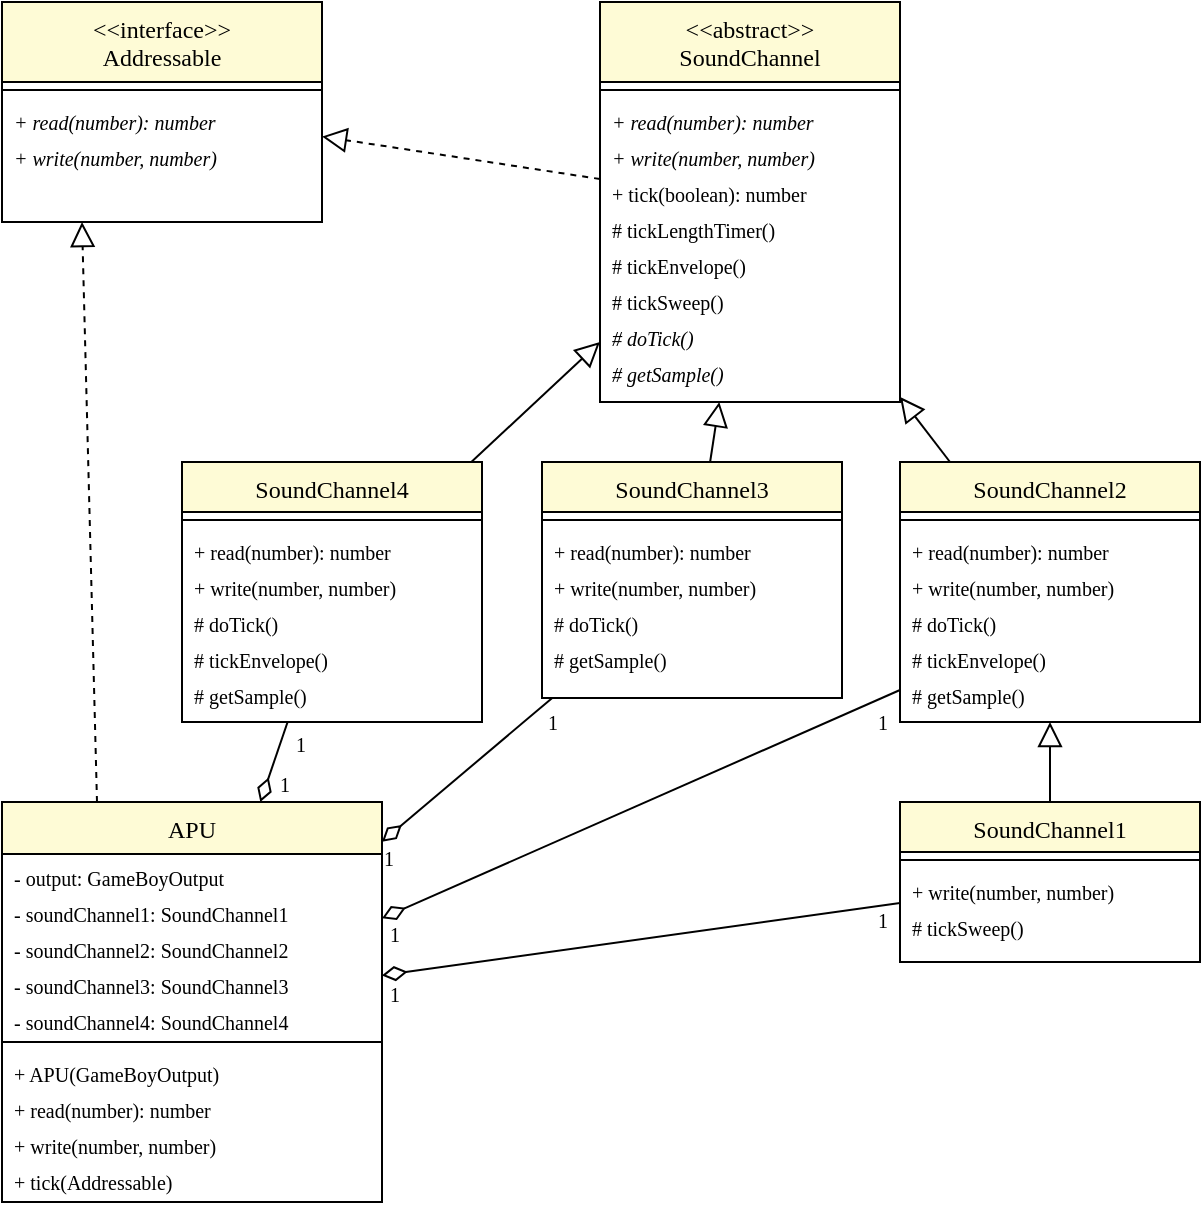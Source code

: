 <mxfile version="20.8.16" type="device"><diagram id="C5RBs43oDa-KdzZeNtuy" name="Page-1"><mxGraphModel dx="763" dy="582" grid="1" gridSize="10" guides="1" tooltips="1" connect="1" arrows="1" fold="1" page="1" pageScale="1" pageWidth="827" pageHeight="1169" math="0" shadow="0"><root><mxCell id="WIyWlLk6GJQsqaUBKTNV-0"/><mxCell id="WIyWlLk6GJQsqaUBKTNV-1" parent="WIyWlLk6GJQsqaUBKTNV-0"/><mxCell id="zkfFHV4jXpPFQw0GAbJ--0" value="&lt;&lt;interface&gt;&gt;&#10;Addressable" style="swimlane;fontStyle=0;align=center;verticalAlign=top;childLayout=stackLayout;horizontal=1;startSize=40;horizontalStack=0;resizeParent=1;resizeLast=0;collapsible=1;marginBottom=0;rounded=0;shadow=0;strokeWidth=1;fillColor=#FEFBD6;fontFamily=CMU Serif;" parent="WIyWlLk6GJQsqaUBKTNV-1" vertex="1"><mxGeometry x="40" y="160" width="160" height="110" as="geometry"><mxRectangle x="230" y="140" width="160" height="26" as="alternateBounds"/></mxGeometry></mxCell><mxCell id="zkfFHV4jXpPFQw0GAbJ--4" value="" style="line;html=1;strokeWidth=1;align=left;verticalAlign=middle;spacingTop=-1;spacingLeft=3;spacingRight=3;rotatable=0;labelPosition=right;points=[];portConstraint=eastwest;fontFamily=CMU Serif;" parent="zkfFHV4jXpPFQw0GAbJ--0" vertex="1"><mxGeometry y="40" width="160" height="8" as="geometry"/></mxCell><mxCell id="zkfFHV4jXpPFQw0GAbJ--5" value="+ read(number): number" style="text;align=left;verticalAlign=top;spacingLeft=4;spacingRight=4;overflow=hidden;rotatable=0;points=[[0,0.5],[1,0.5]];portConstraint=eastwest;fontSize=10;spacingTop=0;fontStyle=2;fontFamily=CMU Serif;" parent="zkfFHV4jXpPFQw0GAbJ--0" vertex="1"><mxGeometry y="48" width="160" height="18" as="geometry"/></mxCell><mxCell id="a1hHBw3XuL8nxydlDdLJ-0" value="+ write(number, number)" style="text;align=left;verticalAlign=top;spacingLeft=4;spacingRight=4;overflow=hidden;rotatable=0;points=[[0,0.5],[1,0.5]];portConstraint=eastwest;fontSize=10;fontStyle=2;fontFamily=CMU Serif;" parent="zkfFHV4jXpPFQw0GAbJ--0" vertex="1"><mxGeometry y="66" width="160" height="18" as="geometry"/></mxCell><mxCell id="zkfFHV4jXpPFQw0GAbJ--6" value="APU" style="swimlane;fontStyle=0;align=center;verticalAlign=top;childLayout=stackLayout;horizontal=1;startSize=26;horizontalStack=0;resizeParent=1;resizeLast=0;collapsible=1;marginBottom=0;rounded=0;shadow=0;strokeWidth=1;fillColor=#FEFBD6;fontFamily=CMU Serif;" parent="WIyWlLk6GJQsqaUBKTNV-1" vertex="1"><mxGeometry x="40" y="560" width="190" height="200" as="geometry"><mxRectangle x="130" y="380" width="160" height="26" as="alternateBounds"/></mxGeometry></mxCell><mxCell id="LV37efkrTd2b8Zq14WQ2-54" value="- output: GameBoyOutput" style="text;align=left;verticalAlign=top;spacingLeft=4;spacingRight=4;overflow=hidden;rotatable=0;points=[[0,0.5],[1,0.5]];portConstraint=eastwest;fontSize=10;fontFamily=CMU Serif;" vertex="1" parent="zkfFHV4jXpPFQw0GAbJ--6"><mxGeometry y="26" width="190" height="18" as="geometry"/></mxCell><mxCell id="a1hHBw3XuL8nxydlDdLJ-76" value="- soundChannel1: SoundChannel1" style="text;align=left;verticalAlign=top;spacingLeft=4;spacingRight=4;overflow=hidden;rotatable=0;points=[[0,0.5],[1,0.5]];portConstraint=eastwest;fontSize=10;fontFamily=CMU Serif;" parent="zkfFHV4jXpPFQw0GAbJ--6" vertex="1"><mxGeometry y="44" width="190" height="18" as="geometry"/></mxCell><mxCell id="a1hHBw3XuL8nxydlDdLJ-78" value="- soundChannel2: SoundChannel2" style="text;align=left;verticalAlign=top;spacingLeft=4;spacingRight=4;overflow=hidden;rotatable=0;points=[[0,0.5],[1,0.5]];portConstraint=eastwest;fontSize=10;fontFamily=CMU Serif;" parent="zkfFHV4jXpPFQw0GAbJ--6" vertex="1"><mxGeometry y="62" width="190" height="18" as="geometry"/></mxCell><mxCell id="a1hHBw3XuL8nxydlDdLJ-77" value="- soundChannel3: SoundChannel3" style="text;align=left;verticalAlign=top;spacingLeft=4;spacingRight=4;overflow=hidden;rotatable=0;points=[[0,0.5],[1,0.5]];portConstraint=eastwest;fontSize=10;fontFamily=CMU Serif;" parent="zkfFHV4jXpPFQw0GAbJ--6" vertex="1"><mxGeometry y="80" width="190" height="18" as="geometry"/></mxCell><mxCell id="a1hHBw3XuL8nxydlDdLJ-79" value="- soundChannel4: SoundChannel4" style="text;align=left;verticalAlign=top;spacingLeft=4;spacingRight=4;overflow=hidden;rotatable=0;points=[[0,0.5],[1,0.5]];portConstraint=eastwest;fontSize=10;fontFamily=CMU Serif;" parent="zkfFHV4jXpPFQw0GAbJ--6" vertex="1"><mxGeometry y="98" width="190" height="18" as="geometry"/></mxCell><mxCell id="zkfFHV4jXpPFQw0GAbJ--9" value="" style="line;html=1;strokeWidth=1;align=left;verticalAlign=middle;spacingTop=-1;spacingLeft=3;spacingRight=3;rotatable=0;labelPosition=right;points=[];portConstraint=eastwest;fontFamily=CMU Serif;" parent="zkfFHV4jXpPFQw0GAbJ--6" vertex="1"><mxGeometry y="116" width="190" height="8" as="geometry"/></mxCell><mxCell id="a1hHBw3XuL8nxydlDdLJ-74" value="+ APU(GameBoyOutput)" style="text;align=left;verticalAlign=top;spacingLeft=4;spacingRight=4;overflow=hidden;rotatable=0;points=[[0,0.5],[1,0.5]];portConstraint=eastwest;fontSize=10;spacingTop=0;fontFamily=CMU Serif;" parent="zkfFHV4jXpPFQw0GAbJ--6" vertex="1"><mxGeometry y="124" width="190" height="18" as="geometry"/></mxCell><mxCell id="a1hHBw3XuL8nxydlDdLJ-70" value="+ read(number): number" style="text;align=left;verticalAlign=top;spacingLeft=4;spacingRight=4;overflow=hidden;rotatable=0;points=[[0,0.5],[1,0.5]];portConstraint=eastwest;fontSize=10;spacingTop=0;fontFamily=CMU Serif;" parent="zkfFHV4jXpPFQw0GAbJ--6" vertex="1"><mxGeometry y="142" width="190" height="18" as="geometry"/></mxCell><mxCell id="a1hHBw3XuL8nxydlDdLJ-71" value="+ write(number, number)" style="text;align=left;verticalAlign=top;spacingLeft=4;spacingRight=4;overflow=hidden;rotatable=0;points=[[0,0.5],[1,0.5]];portConstraint=eastwest;fontSize=10;fontFamily=CMU Serif;" parent="zkfFHV4jXpPFQw0GAbJ--6" vertex="1"><mxGeometry y="160" width="190" height="18" as="geometry"/></mxCell><mxCell id="a1hHBw3XuL8nxydlDdLJ-73" value="+ tick(Addressable)" style="text;align=left;verticalAlign=top;spacingLeft=4;spacingRight=4;overflow=hidden;rotatable=0;points=[[0,0.5],[1,0.5]];portConstraint=eastwest;fontSize=10;fontFamily=CMU Serif;" parent="zkfFHV4jXpPFQw0GAbJ--6" vertex="1"><mxGeometry y="178" width="190" height="18" as="geometry"/></mxCell><mxCell id="zkfFHV4jXpPFQw0GAbJ--13" value="&lt;&lt;abstract&gt;&gt;&#10;SoundChannel" style="swimlane;fontStyle=0;align=center;verticalAlign=top;childLayout=stackLayout;horizontal=1;startSize=40;horizontalStack=0;resizeParent=1;resizeLast=0;collapsible=1;marginBottom=0;rounded=0;shadow=0;strokeWidth=1;fillColor=#FEFBD6;fontFamily=CMU Serif;" parent="WIyWlLk6GJQsqaUBKTNV-1" vertex="1"><mxGeometry x="339" y="160" width="150" height="200" as="geometry"><mxRectangle x="340" y="380" width="170" height="26" as="alternateBounds"/></mxGeometry></mxCell><mxCell id="zkfFHV4jXpPFQw0GAbJ--15" value="" style="line;html=1;strokeWidth=1;align=left;verticalAlign=middle;spacingTop=-1;spacingLeft=3;spacingRight=3;rotatable=0;labelPosition=right;points=[];portConstraint=eastwest;fontFamily=CMU Serif;" parent="zkfFHV4jXpPFQw0GAbJ--13" vertex="1"><mxGeometry y="40" width="150" height="8" as="geometry"/></mxCell><mxCell id="a1hHBw3XuL8nxydlDdLJ-20" value="+ read(number): number" style="text;align=left;verticalAlign=top;spacingLeft=4;spacingRight=4;overflow=hidden;rotatable=0;points=[[0,0.5],[1,0.5]];portConstraint=eastwest;fontSize=10;fontFamily=CMU Serif;fontStyle=2" parent="zkfFHV4jXpPFQw0GAbJ--13" vertex="1"><mxGeometry y="48" width="150" height="18" as="geometry"/></mxCell><mxCell id="a1hHBw3XuL8nxydlDdLJ-21" value="+ write(number, number)" style="text;align=left;verticalAlign=top;spacingLeft=4;spacingRight=4;overflow=hidden;rotatable=0;points=[[0,0.5],[1,0.5]];portConstraint=eastwest;fontSize=10;fontFamily=CMU Serif;fontStyle=2" parent="zkfFHV4jXpPFQw0GAbJ--13" vertex="1"><mxGeometry y="66" width="150" height="18" as="geometry"/></mxCell><mxCell id="a1hHBw3XuL8nxydlDdLJ-22" value="+ tick(boolean): number" style="text;align=left;verticalAlign=top;spacingLeft=4;spacingRight=4;overflow=hidden;rotatable=0;points=[[0,0.5],[1,0.5]];portConstraint=eastwest;fontSize=10;fontStyle=0;fontFamily=CMU Serif;" parent="zkfFHV4jXpPFQw0GAbJ--13" vertex="1"><mxGeometry y="84" width="150" height="18" as="geometry"/></mxCell><mxCell id="LV37efkrTd2b8Zq14WQ2-4" value="# tickLengthTimer()" style="text;align=left;verticalAlign=top;spacingLeft=4;spacingRight=4;overflow=hidden;rotatable=0;points=[[0,0.5],[1,0.5]];portConstraint=eastwest;fontSize=10;fontStyle=0;fontFamily=CMU Serif;" vertex="1" parent="zkfFHV4jXpPFQw0GAbJ--13"><mxGeometry y="102" width="150" height="18" as="geometry"/></mxCell><mxCell id="LV37efkrTd2b8Zq14WQ2-5" value="# tickEnvelope()" style="text;align=left;verticalAlign=top;spacingLeft=4;spacingRight=4;overflow=hidden;rotatable=0;points=[[0,0.5],[1,0.5]];portConstraint=eastwest;fontSize=10;fontStyle=0;fontFamily=CMU Serif;" vertex="1" parent="zkfFHV4jXpPFQw0GAbJ--13"><mxGeometry y="120" width="150" height="18" as="geometry"/></mxCell><mxCell id="LV37efkrTd2b8Zq14WQ2-6" value="# tickSweep()" style="text;align=left;verticalAlign=top;spacingLeft=4;spacingRight=4;overflow=hidden;rotatable=0;points=[[0,0.5],[1,0.5]];portConstraint=eastwest;fontSize=10;fontStyle=0;fontFamily=CMU Serif;" vertex="1" parent="zkfFHV4jXpPFQw0GAbJ--13"><mxGeometry y="138" width="150" height="18" as="geometry"/></mxCell><mxCell id="LV37efkrTd2b8Zq14WQ2-7" value="# doTick()" style="text;align=left;verticalAlign=top;spacingLeft=4;spacingRight=4;overflow=hidden;rotatable=0;points=[[0,0.5],[1,0.5]];portConstraint=eastwest;fontSize=10;fontStyle=2;fontFamily=CMU Serif;" vertex="1" parent="zkfFHV4jXpPFQw0GAbJ--13"><mxGeometry y="156" width="150" height="18" as="geometry"/></mxCell><mxCell id="LV37efkrTd2b8Zq14WQ2-8" value="# getSample()" style="text;align=left;verticalAlign=top;spacingLeft=4;spacingRight=4;overflow=hidden;rotatable=0;points=[[0,0.5],[1,0.5]];portConstraint=eastwest;fontSize=10;fontStyle=2;fontFamily=CMU Serif;" vertex="1" parent="zkfFHV4jXpPFQw0GAbJ--13"><mxGeometry y="174" width="150" height="18" as="geometry"/></mxCell><mxCell id="zkfFHV4jXpPFQw0GAbJ--16" value="" style="endArrow=block;endSize=10;endFill=0;shadow=0;strokeWidth=1;rounded=0;elbow=vertical;dashed=1;fontFamily=CMU Serif;" parent="WIyWlLk6GJQsqaUBKTNV-1" source="zkfFHV4jXpPFQw0GAbJ--13" target="zkfFHV4jXpPFQw0GAbJ--0" edge="1"><mxGeometry width="160" relative="1" as="geometry"><mxPoint x="250" y="303" as="sourcePoint"/><mxPoint x="350" y="201" as="targetPoint"/></mxGeometry></mxCell><mxCell id="a1hHBw3XuL8nxydlDdLJ-48" style="rounded=0;orthogonalLoop=1;jettySize=auto;html=1;fontSize=10;endArrow=block;endFill=0;endSize=10;fontFamily=CMU Serif;" parent="WIyWlLk6GJQsqaUBKTNV-1" source="a1hHBw3XuL8nxydlDdLJ-34" target="zkfFHV4jXpPFQw0GAbJ--13" edge="1"><mxGeometry relative="1" as="geometry"><mxPoint x="570" y="220" as="sourcePoint"/></mxGeometry></mxCell><mxCell id="a1hHBw3XuL8nxydlDdLJ-34" value="SoundChannel2" style="swimlane;fontStyle=0;align=center;verticalAlign=top;childLayout=stackLayout;horizontal=1;startSize=25;horizontalStack=0;resizeParent=1;resizeLast=0;collapsible=1;marginBottom=0;rounded=0;shadow=0;strokeWidth=1;fillColor=#FEFBD6;fontFamily=CMU Serif;" parent="WIyWlLk6GJQsqaUBKTNV-1" vertex="1"><mxGeometry x="489" y="390" width="150" height="130" as="geometry"><mxRectangle x="489" y="400" width="170" height="26" as="alternateBounds"/></mxGeometry></mxCell><mxCell id="a1hHBw3XuL8nxydlDdLJ-35" value="" style="line;html=1;strokeWidth=1;align=left;verticalAlign=middle;spacingTop=-1;spacingLeft=3;spacingRight=3;rotatable=0;labelPosition=right;points=[];portConstraint=eastwest;fontFamily=CMU Serif;" parent="a1hHBw3XuL8nxydlDdLJ-34" vertex="1"><mxGeometry y="25" width="150" height="8" as="geometry"/></mxCell><mxCell id="LV37efkrTd2b8Zq14WQ2-9" value="+ read(number): number" style="text;align=left;verticalAlign=top;spacingLeft=4;spacingRight=4;overflow=hidden;rotatable=0;points=[[0,0.5],[1,0.5]];portConstraint=eastwest;fontSize=10;fontFamily=CMU Serif;fontStyle=0" vertex="1" parent="a1hHBw3XuL8nxydlDdLJ-34"><mxGeometry y="33" width="150" height="18" as="geometry"/></mxCell><mxCell id="LV37efkrTd2b8Zq14WQ2-10" value="+ write(number, number)" style="text;align=left;verticalAlign=top;spacingLeft=4;spacingRight=4;overflow=hidden;rotatable=0;points=[[0,0.5],[1,0.5]];portConstraint=eastwest;fontSize=10;fontFamily=CMU Serif;fontStyle=0" vertex="1" parent="a1hHBw3XuL8nxydlDdLJ-34"><mxGeometry y="51" width="150" height="18" as="geometry"/></mxCell><mxCell id="LV37efkrTd2b8Zq14WQ2-11" value="# doTick()" style="text;align=left;verticalAlign=top;spacingLeft=4;spacingRight=4;overflow=hidden;rotatable=0;points=[[0,0.5],[1,0.5]];portConstraint=eastwest;fontSize=10;fontStyle=0;fontFamily=CMU Serif;" vertex="1" parent="a1hHBw3XuL8nxydlDdLJ-34"><mxGeometry y="69" width="150" height="18" as="geometry"/></mxCell><mxCell id="LV37efkrTd2b8Zq14WQ2-13" value="# tickEnvelope()" style="text;align=left;verticalAlign=top;spacingLeft=4;spacingRight=4;overflow=hidden;rotatable=0;points=[[0,0.5],[1,0.5]];portConstraint=eastwest;fontSize=10;fontStyle=0;fontFamily=CMU Serif;" vertex="1" parent="a1hHBw3XuL8nxydlDdLJ-34"><mxGeometry y="87" width="150" height="18" as="geometry"/></mxCell><mxCell id="LV37efkrTd2b8Zq14WQ2-12" value="# getSample()" style="text;align=left;verticalAlign=top;spacingLeft=4;spacingRight=4;overflow=hidden;rotatable=0;points=[[0,0.5],[1,0.5]];portConstraint=eastwest;fontSize=10;fontStyle=0;fontFamily=CMU Serif;" vertex="1" parent="a1hHBw3XuL8nxydlDdLJ-34"><mxGeometry y="105" width="150" height="18" as="geometry"/></mxCell><mxCell id="a1hHBw3XuL8nxydlDdLJ-92" style="rounded=0;orthogonalLoop=1;jettySize=auto;html=1;fontSize=10;startArrow=diamondThin;startFill=0;endArrow=none;endFill=0;startSize=10;endSize=10;fontFamily=CMU Serif;entryX=0;entryY=0.5;entryDx=0;entryDy=0;" parent="WIyWlLk6GJQsqaUBKTNV-1" source="zkfFHV4jXpPFQw0GAbJ--6" target="LV37efkrTd2b8Zq14WQ2-12" edge="1"><mxGeometry relative="1" as="geometry"><mxPoint x="320" y="530" as="targetPoint"/></mxGeometry></mxCell><mxCell id="a1hHBw3XuL8nxydlDdLJ-106" value="1" style="edgeLabel;html=1;align=center;verticalAlign=middle;resizable=0;points=[];fontSize=10;fontFamily=CMU Serif;" parent="a1hHBw3XuL8nxydlDdLJ-92" vertex="1" connectable="0"><mxGeometry x="0.969" y="1" relative="1" as="geometry"><mxPoint x="-5" y="15" as="offset"/></mxGeometry></mxCell><mxCell id="a1hHBw3XuL8nxydlDdLJ-107" value="1" style="edgeLabel;html=1;align=center;verticalAlign=middle;resizable=0;points=[];fontSize=10;fontFamily=CMU Serif;" parent="a1hHBw3XuL8nxydlDdLJ-92" vertex="1" connectable="0"><mxGeometry x="-0.957" y="-1" relative="1" as="geometry"><mxPoint y="9" as="offset"/></mxGeometry></mxCell><mxCell id="LV37efkrTd2b8Zq14WQ2-2" value="" style="endArrow=block;endSize=10;endFill=0;shadow=0;strokeWidth=1;rounded=0;elbow=vertical;dashed=1;fontFamily=CMU Serif;jumpStyle=gap;exitX=0.25;exitY=0;exitDx=0;exitDy=0;entryX=0.25;entryY=1;entryDx=0;entryDy=0;" edge="1" parent="WIyWlLk6GJQsqaUBKTNV-1" source="zkfFHV4jXpPFQw0GAbJ--6" target="zkfFHV4jXpPFQw0GAbJ--0"><mxGeometry width="160" relative="1" as="geometry"><mxPoint x="380.758" y="320" as="sourcePoint"/><mxPoint x="338.333" y="280" as="targetPoint"/></mxGeometry></mxCell><mxCell id="LV37efkrTd2b8Zq14WQ2-14" value="SoundChannel1" style="swimlane;fontStyle=0;align=center;verticalAlign=top;childLayout=stackLayout;horizontal=1;startSize=25;horizontalStack=0;resizeParent=1;resizeLast=0;collapsible=1;marginBottom=0;rounded=0;shadow=0;strokeWidth=1;fillColor=#FEFBD6;fontFamily=CMU Serif;" vertex="1" parent="WIyWlLk6GJQsqaUBKTNV-1"><mxGeometry x="489" y="560" width="150" height="80" as="geometry"><mxRectangle x="340" y="380" width="170" height="26" as="alternateBounds"/></mxGeometry></mxCell><mxCell id="LV37efkrTd2b8Zq14WQ2-15" value="" style="line;html=1;strokeWidth=1;align=left;verticalAlign=middle;spacingTop=-1;spacingLeft=3;spacingRight=3;rotatable=0;labelPosition=right;points=[];portConstraint=eastwest;fontFamily=CMU Serif;" vertex="1" parent="LV37efkrTd2b8Zq14WQ2-14"><mxGeometry y="25" width="150" height="8" as="geometry"/></mxCell><mxCell id="LV37efkrTd2b8Zq14WQ2-17" value="+ write(number, number)" style="text;align=left;verticalAlign=top;spacingLeft=4;spacingRight=4;overflow=hidden;rotatable=0;points=[[0,0.5],[1,0.5]];portConstraint=eastwest;fontSize=10;fontFamily=CMU Serif;fontStyle=0" vertex="1" parent="LV37efkrTd2b8Zq14WQ2-14"><mxGeometry y="33" width="150" height="18" as="geometry"/></mxCell><mxCell id="LV37efkrTd2b8Zq14WQ2-22" value="# tickSweep()" style="text;align=left;verticalAlign=top;spacingLeft=4;spacingRight=4;overflow=hidden;rotatable=0;points=[[0,0.5],[1,0.5]];portConstraint=eastwest;fontSize=10;fontStyle=0;fontFamily=CMU Serif;" vertex="1" parent="LV37efkrTd2b8Zq14WQ2-14"><mxGeometry y="51" width="150" height="18" as="geometry"/></mxCell><mxCell id="LV37efkrTd2b8Zq14WQ2-21" style="rounded=0;orthogonalLoop=1;jettySize=auto;html=1;fontSize=10;endArrow=block;endFill=0;endSize=10;fontFamily=CMU Serif;" edge="1" parent="WIyWlLk6GJQsqaUBKTNV-1" source="LV37efkrTd2b8Zq14WQ2-14" target="a1hHBw3XuL8nxydlDdLJ-34"><mxGeometry relative="1" as="geometry"><mxPoint x="529" y="420" as="sourcePoint"/><mxPoint x="529" y="362" as="targetPoint"/></mxGeometry></mxCell><mxCell id="LV37efkrTd2b8Zq14WQ2-23" value="SoundChannel3" style="swimlane;fontStyle=0;align=center;verticalAlign=top;childLayout=stackLayout;horizontal=1;startSize=25;horizontalStack=0;resizeParent=1;resizeLast=0;collapsible=1;marginBottom=0;rounded=0;shadow=0;strokeWidth=1;fillColor=#FEFBD6;fontFamily=CMU Serif;" vertex="1" parent="WIyWlLk6GJQsqaUBKTNV-1"><mxGeometry x="310" y="390" width="150" height="118" as="geometry"><mxRectangle x="340" y="380" width="170" height="26" as="alternateBounds"/></mxGeometry></mxCell><mxCell id="LV37efkrTd2b8Zq14WQ2-24" value="" style="line;html=1;strokeWidth=1;align=left;verticalAlign=middle;spacingTop=-1;spacingLeft=3;spacingRight=3;rotatable=0;labelPosition=right;points=[];portConstraint=eastwest;fontFamily=CMU Serif;" vertex="1" parent="LV37efkrTd2b8Zq14WQ2-23"><mxGeometry y="25" width="150" height="8" as="geometry"/></mxCell><mxCell id="LV37efkrTd2b8Zq14WQ2-25" value="+ read(number): number" style="text;align=left;verticalAlign=top;spacingLeft=4;spacingRight=4;overflow=hidden;rotatable=0;points=[[0,0.5],[1,0.5]];portConstraint=eastwest;fontSize=10;fontFamily=CMU Serif;fontStyle=0" vertex="1" parent="LV37efkrTd2b8Zq14WQ2-23"><mxGeometry y="33" width="150" height="18" as="geometry"/></mxCell><mxCell id="LV37efkrTd2b8Zq14WQ2-26" value="+ write(number, number)" style="text;align=left;verticalAlign=top;spacingLeft=4;spacingRight=4;overflow=hidden;rotatable=0;points=[[0,0.5],[1,0.5]];portConstraint=eastwest;fontSize=10;fontFamily=CMU Serif;fontStyle=0" vertex="1" parent="LV37efkrTd2b8Zq14WQ2-23"><mxGeometry y="51" width="150" height="18" as="geometry"/></mxCell><mxCell id="LV37efkrTd2b8Zq14WQ2-27" value="# doTick()" style="text;align=left;verticalAlign=top;spacingLeft=4;spacingRight=4;overflow=hidden;rotatable=0;points=[[0,0.5],[1,0.5]];portConstraint=eastwest;fontSize=10;fontStyle=0;fontFamily=CMU Serif;" vertex="1" parent="LV37efkrTd2b8Zq14WQ2-23"><mxGeometry y="69" width="150" height="18" as="geometry"/></mxCell><mxCell id="LV37efkrTd2b8Zq14WQ2-29" value="# getSample()" style="text;align=left;verticalAlign=top;spacingLeft=4;spacingRight=4;overflow=hidden;rotatable=0;points=[[0,0.5],[1,0.5]];portConstraint=eastwest;fontSize=10;fontStyle=0;fontFamily=CMU Serif;" vertex="1" parent="LV37efkrTd2b8Zq14WQ2-23"><mxGeometry y="87" width="150" height="18" as="geometry"/></mxCell><mxCell id="LV37efkrTd2b8Zq14WQ2-37" style="rounded=0;orthogonalLoop=1;jettySize=auto;html=1;fontSize=10;endArrow=block;endFill=0;endSize=10;fontFamily=CMU Serif;" edge="1" parent="WIyWlLk6GJQsqaUBKTNV-1" source="LV37efkrTd2b8Zq14WQ2-31" target="zkfFHV4jXpPFQw0GAbJ--13"><mxGeometry relative="1" as="geometry"><mxPoint x="684.713" y="410" as="sourcePoint"/><mxPoint x="632.809" y="362" as="targetPoint"/></mxGeometry></mxCell><mxCell id="LV37efkrTd2b8Zq14WQ2-40" style="rounded=0;orthogonalLoop=1;jettySize=auto;html=1;fontSize=10;startArrow=diamondThin;startFill=0;endArrow=none;endFill=0;startSize=10;endSize=10;fontFamily=CMU Serif;" edge="1" parent="WIyWlLk6GJQsqaUBKTNV-1" source="zkfFHV4jXpPFQw0GAbJ--6" target="LV37efkrTd2b8Zq14WQ2-14"><mxGeometry relative="1" as="geometry"><mxPoint x="200.0" y="525.769" as="sourcePoint"/><mxPoint x="260" y="507.308" as="targetPoint"/></mxGeometry></mxCell><mxCell id="LV37efkrTd2b8Zq14WQ2-41" value="1" style="edgeLabel;html=1;align=center;verticalAlign=middle;resizable=0;points=[];fontSize=10;fontFamily=CMU Serif;" vertex="1" connectable="0" parent="LV37efkrTd2b8Zq14WQ2-40"><mxGeometry x="0.969" y="1" relative="1" as="geometry"><mxPoint x="-5" y="9" as="offset"/></mxGeometry></mxCell><mxCell id="LV37efkrTd2b8Zq14WQ2-42" value="1" style="edgeLabel;html=1;align=center;verticalAlign=middle;resizable=0;points=[];fontSize=10;fontFamily=CMU Serif;" vertex="1" connectable="0" parent="LV37efkrTd2b8Zq14WQ2-40"><mxGeometry x="-0.957" y="-1" relative="1" as="geometry"><mxPoint y="9" as="offset"/></mxGeometry></mxCell><mxCell id="LV37efkrTd2b8Zq14WQ2-43" style="rounded=0;orthogonalLoop=1;jettySize=auto;html=1;fontSize=10;startArrow=diamondThin;startFill=0;endArrow=none;endFill=0;startSize=10;endSize=10;fontFamily=CMU Serif;" edge="1" parent="WIyWlLk6GJQsqaUBKTNV-1" source="zkfFHV4jXpPFQw0GAbJ--6" target="LV37efkrTd2b8Zq14WQ2-23"><mxGeometry relative="1" as="geometry"><mxPoint x="200.0" y="604.138" as="sourcePoint"/><mxPoint x="346.667" y="680" as="targetPoint"/></mxGeometry></mxCell><mxCell id="LV37efkrTd2b8Zq14WQ2-44" value="1" style="edgeLabel;html=1;align=center;verticalAlign=middle;resizable=0;points=[];fontSize=10;fontFamily=CMU Serif;" vertex="1" connectable="0" parent="LV37efkrTd2b8Zq14WQ2-43"><mxGeometry x="0.969" y="1" relative="1" as="geometry"><mxPoint x="2" y="11" as="offset"/></mxGeometry></mxCell><mxCell id="LV37efkrTd2b8Zq14WQ2-45" value="1" style="edgeLabel;html=1;align=center;verticalAlign=middle;resizable=0;points=[];fontSize=10;fontFamily=CMU Serif;" vertex="1" connectable="0" parent="LV37efkrTd2b8Zq14WQ2-43"><mxGeometry x="-0.957" y="-1" relative="1" as="geometry"><mxPoint y="9" as="offset"/></mxGeometry></mxCell><mxCell id="LV37efkrTd2b8Zq14WQ2-46" style="rounded=0;orthogonalLoop=1;jettySize=auto;html=1;fontSize=10;startArrow=diamondThin;startFill=0;endArrow=none;endFill=0;startSize=10;endSize=10;fontFamily=CMU Serif;" edge="1" parent="WIyWlLk6GJQsqaUBKTNV-1" source="zkfFHV4jXpPFQw0GAbJ--6" target="LV37efkrTd2b8Zq14WQ2-31"><mxGeometry relative="1" as="geometry"><mxPoint x="200.0" y="578.75" as="sourcePoint"/><mxPoint x="560" y="668.75" as="targetPoint"/></mxGeometry></mxCell><mxCell id="LV37efkrTd2b8Zq14WQ2-47" value="1" style="edgeLabel;html=1;align=center;verticalAlign=middle;resizable=0;points=[];fontSize=10;fontFamily=CMU Serif;" vertex="1" connectable="0" parent="LV37efkrTd2b8Zq14WQ2-46"><mxGeometry x="0.969" y="1" relative="1" as="geometry"><mxPoint x="7" y="10" as="offset"/></mxGeometry></mxCell><mxCell id="LV37efkrTd2b8Zq14WQ2-48" value="1" style="edgeLabel;html=1;align=center;verticalAlign=middle;resizable=0;points=[];fontSize=10;fontFamily=CMU Serif;" vertex="1" connectable="0" parent="LV37efkrTd2b8Zq14WQ2-46"><mxGeometry x="-0.957" y="-1" relative="1" as="geometry"><mxPoint x="10" y="-9" as="offset"/></mxGeometry></mxCell><mxCell id="LV37efkrTd2b8Zq14WQ2-31" value="SoundChannel4" style="swimlane;fontStyle=0;align=center;verticalAlign=top;childLayout=stackLayout;horizontal=1;startSize=25;horizontalStack=0;resizeParent=1;resizeLast=0;collapsible=1;marginBottom=0;rounded=0;shadow=0;strokeWidth=1;fillColor=#FEFBD6;fontFamily=CMU Serif;" vertex="1" parent="WIyWlLk6GJQsqaUBKTNV-1"><mxGeometry x="130" y="390" width="150" height="130" as="geometry"><mxRectangle x="340" y="380" width="170" height="26" as="alternateBounds"/></mxGeometry></mxCell><mxCell id="LV37efkrTd2b8Zq14WQ2-32" value="" style="line;html=1;strokeWidth=1;align=left;verticalAlign=middle;spacingTop=-1;spacingLeft=3;spacingRight=3;rotatable=0;labelPosition=right;points=[];portConstraint=eastwest;fontFamily=CMU Serif;" vertex="1" parent="LV37efkrTd2b8Zq14WQ2-31"><mxGeometry y="25" width="150" height="8" as="geometry"/></mxCell><mxCell id="LV37efkrTd2b8Zq14WQ2-33" value="+ read(number): number" style="text;align=left;verticalAlign=top;spacingLeft=4;spacingRight=4;overflow=hidden;rotatable=0;points=[[0,0.5],[1,0.5]];portConstraint=eastwest;fontSize=10;fontFamily=CMU Serif;fontStyle=0" vertex="1" parent="LV37efkrTd2b8Zq14WQ2-31"><mxGeometry y="33" width="150" height="18" as="geometry"/></mxCell><mxCell id="LV37efkrTd2b8Zq14WQ2-34" value="+ write(number, number)" style="text;align=left;verticalAlign=top;spacingLeft=4;spacingRight=4;overflow=hidden;rotatable=0;points=[[0,0.5],[1,0.5]];portConstraint=eastwest;fontSize=10;fontFamily=CMU Serif;fontStyle=0" vertex="1" parent="LV37efkrTd2b8Zq14WQ2-31"><mxGeometry y="51" width="150" height="18" as="geometry"/></mxCell><mxCell id="LV37efkrTd2b8Zq14WQ2-35" value="# doTick()" style="text;align=left;verticalAlign=top;spacingLeft=4;spacingRight=4;overflow=hidden;rotatable=0;points=[[0,0.5],[1,0.5]];portConstraint=eastwest;fontSize=10;fontStyle=0;fontFamily=CMU Serif;" vertex="1" parent="LV37efkrTd2b8Zq14WQ2-31"><mxGeometry y="69" width="150" height="18" as="geometry"/></mxCell><mxCell id="LV37efkrTd2b8Zq14WQ2-38" value="# tickEnvelope()" style="text;align=left;verticalAlign=top;spacingLeft=4;spacingRight=4;overflow=hidden;rotatable=0;points=[[0,0.5],[1,0.5]];portConstraint=eastwest;fontSize=10;fontStyle=0;fontFamily=CMU Serif;" vertex="1" parent="LV37efkrTd2b8Zq14WQ2-31"><mxGeometry y="87" width="150" height="18" as="geometry"/></mxCell><mxCell id="LV37efkrTd2b8Zq14WQ2-36" value="# getSample()" style="text;align=left;verticalAlign=top;spacingLeft=4;spacingRight=4;overflow=hidden;rotatable=0;points=[[0,0.5],[1,0.5]];portConstraint=eastwest;fontSize=10;fontStyle=0;fontFamily=CMU Serif;" vertex="1" parent="LV37efkrTd2b8Zq14WQ2-31"><mxGeometry y="105" width="150" height="18" as="geometry"/></mxCell><mxCell id="LV37efkrTd2b8Zq14WQ2-50" style="rounded=0;orthogonalLoop=1;jettySize=auto;html=1;fontSize=10;endArrow=block;endFill=0;endSize=10;fontFamily=CMU Serif;" edge="1" parent="WIyWlLk6GJQsqaUBKTNV-1" source="LV37efkrTd2b8Zq14WQ2-23" target="zkfFHV4jXpPFQw0GAbJ--13"><mxGeometry relative="1" as="geometry"><mxPoint x="656.247" y="570" as="sourcePoint"/><mxPoint x="532.236" y="362" as="targetPoint"/></mxGeometry></mxCell></root></mxGraphModel></diagram></mxfile>